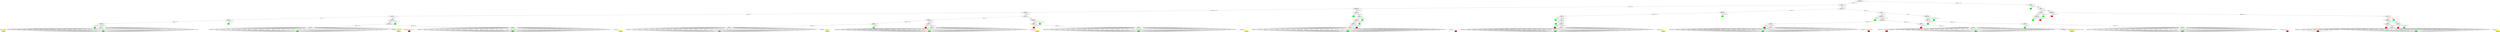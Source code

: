 digraph TrainedDecisionTree {
	Horsepower1->Weight2 [label = "Horsepower <= 122.0"];
	Weight2->Displacement3 [label = "Weight <= 3121.0"];
	Displacement3->Cylinders4 [label = "Displacement <= 200.0"];
	Cylinders4->Origin5 [label = "Cylinders <= 5.0"];
	Origin5->ModelYear6 [label = "Origin <= 1.0"];
	ModelYear6->Acceleration7 [label = "ModelYear <= 75.0"];
	Acceleration7->YesAcceleration7 [label = "Acceleration <= 16.0"];
	YesAcceleration7 [label="Yes", style="filled", color="green", shape="box"];
	Acceleration7->CarName8 [label = "Acceleration > 16.0"];
	CarName8->CantSayCarName8 [label = "CarName=chevrolet"];
	CantSayCarName8 [label="Yes\n(fic=75.00%)", style="filled", color="yellow", shape="box"];
	CarName8->YesCarName8 [label = "CarName=buick"];
	YesCarName8 [label="Yes", style="filled", color="green", shape="box"];
	CarName8->YesCarName8 [label = "CarName=plymouth"];
	YesCarName8 [label="Yes", style="filled", color="green", shape="box"];
	CarName8->YesCarName8 [label = "CarName=amc"];
	YesCarName8 [label="Yes", style="filled", color="green", shape="box"];
	CarName8->CantSayCarName8 [label = "CarName=ford"];
	CantSayCarName8 [label="Yes\n(fic=75.00%)", style="filled", color="yellow", shape="box"];
	CarName8->YesCarName8 [label = "CarName=pontiac"];
	YesCarName8 [label="Yes", style="filled", color="green", shape="box"];
	CarName8->YesCarName8 [label = "CarName=dodge"];
	YesCarName8 [label="Yes", style="filled", color="green", shape="box"];
	CarName8->YesCarName8 [label = "CarName=toyota"];
	YesCarName8 [label="Yes", style="filled", color="green", shape="box"];
	CarName8->YesCarName8 [label = "CarName=datsun"];
	YesCarName8 [label="Yes", style="filled", color="green", shape="box"];
	CarName8->YesCarName8 [label = "CarName=volkswagen"];
	YesCarName8 [label="Yes", style="filled", color="green", shape="box"];
	CarName8->YesCarName8 [label = "CarName=peugeot"];
	YesCarName8 [label="Yes", style="filled", color="green", shape="box"];
	CarName8->YesCarName8 [label = "CarName=audi"];
	YesCarName8 [label="Yes", style="filled", color="green", shape="box"];
	CarName8->YesCarName8 [label = "CarName=saab"];
	YesCarName8 [label="Yes", style="filled", color="green", shape="box"];
	CarName8->YesCarName8 [label = "CarName=bmw"];
	YesCarName8 [label="Yes", style="filled", color="green", shape="box"];
	CarName8->YesCarName8 [label = "CarName=chevy"];
	YesCarName8 [label="Yes", style="filled", color="green", shape="box"];
	CarName8->YesCarName8 [label = "CarName=hi"];
	YesCarName8 [label="Yes", style="filled", color="green", shape="box"];
	CarName8->YesCarName8 [label = "CarName=mercury"];
	YesCarName8 [label="Yes", style="filled", color="green", shape="box"];
	CarName8->YesCarName8 [label = "CarName=opel"];
	YesCarName8 [label="Yes", style="filled", color="green", shape="box"];
	CarName8->YesCarName8 [label = "CarName=fiat"];
	YesCarName8 [label="Yes", style="filled", color="green", shape="box"];
	CarName8->YesCarName8 [label = "CarName=oldsmobile"];
	YesCarName8 [label="Yes", style="filled", color="green", shape="box"];
	CarName8->YesCarName8 [label = "CarName=chrysler"];
	YesCarName8 [label="Yes", style="filled", color="green", shape="box"];
	CarName8->YesCarName8 [label = "CarName=mazda"];
	YesCarName8 [label="Yes", style="filled", color="green", shape="box"];
	CarName8->YesCarName8 [label = "CarName=volvo"];
	YesCarName8 [label="Yes", style="filled", color="green", shape="box"];
	CarName8->YesCarName8 [label = "CarName=renault"];
	YesCarName8 [label="Yes", style="filled", color="green", shape="box"];
	CarName8->YesCarName8 [label = "CarName=toyouta"];
	YesCarName8 [label="Yes", style="filled", color="green", shape="box"];
	CarName8->YesCarName8 [label = "CarName=maxda"];
	YesCarName8 [label="Yes", style="filled", color="green", shape="box"];
	CarName8->YesCarName8 [label = "CarName=honda"];
	YesCarName8 [label="Yes", style="filled", color="green", shape="box"];
	CarName8->YesCarName8 [label = "CarName=subaru"];
	YesCarName8 [label="Yes", style="filled", color="green", shape="box"];
	CarName8->YesCarName8 [label = "CarName=chevroelt"];
	YesCarName8 [label="Yes", style="filled", color="green", shape="box"];
	CarName8->YesCarName8 [label = "CarName=capri"];
	YesCarName8 [label="Yes", style="filled", color="green", shape="box"];
	CarName8->YesCarName8 [label = "CarName=vw"];
	YesCarName8 [label="Yes", style="filled", color="green", shape="box"];
	CarName8->YesCarName8 [label = "CarName=mercedes-benz"];
	YesCarName8 [label="Yes", style="filled", color="green", shape="box"];
	CarName8->YesCarName8 [label = "CarName=cadillac"];
	YesCarName8 [label="Yes", style="filled", color="green", shape="box"];
	CarName8->YesCarName8 [label = "CarName=mercedes"];
	YesCarName8 [label="Yes", style="filled", color="green", shape="box"];
	CarName8->YesCarName8 [label = "CarName=vokswagen"];
	YesCarName8 [label="Yes", style="filled", color="green", shape="box"];
	CarName8->YesCarName8 [label = "CarName=triumph"];
	YesCarName8 [label="Yes", style="filled", color="green", shape="box"];
	CarName8->YesCarName8 [label = "CarName=nissan"];
	YesCarName8 [label="Yes", style="filled", color="green", shape="box"];
	ModelYear6->YesModelYear6 [label = "ModelYear > 75.0"];
	YesModelYear6 [label="Yes", style="filled", color="green", shape="box"];
	Origin5->ModelYear9 [label = "Origin > 1.0"];
	ModelYear9->Acceleration10 [label = "ModelYear <= 75.0"];
	Acceleration10->CarName11 [label = "Acceleration <= 16.0"];
	CarName11->YesCarName11 [label = "CarName=chevrolet"];
	YesCarName11 [label="Yes", style="filled", color="green", shape="box"];
	CarName11->YesCarName11 [label = "CarName=buick"];
	YesCarName11 [label="Yes", style="filled", color="green", shape="box"];
	CarName11->YesCarName11 [label = "CarName=plymouth"];
	YesCarName11 [label="Yes", style="filled", color="green", shape="box"];
	CarName11->YesCarName11 [label = "CarName=amc"];
	YesCarName11 [label="Yes", style="filled", color="green", shape="box"];
	CarName11->YesCarName11 [label = "CarName=ford"];
	YesCarName11 [label="Yes", style="filled", color="green", shape="box"];
	CarName11->YesCarName11 [label = "CarName=pontiac"];
	YesCarName11 [label="Yes", style="filled", color="green", shape="box"];
	CarName11->YesCarName11 [label = "CarName=dodge"];
	YesCarName11 [label="Yes", style="filled", color="green", shape="box"];
	CarName11->YesCarName11 [label = "CarName=toyota"];
	YesCarName11 [label="Yes", style="filled", color="green", shape="box"];
	CarName11->YesCarName11 [label = "CarName=datsun"];
	YesCarName11 [label="Yes", style="filled", color="green", shape="box"];
	CarName11->YesCarName11 [label = "CarName=volkswagen"];
	YesCarName11 [label="Yes", style="filled", color="green", shape="box"];
	CarName11->YesCarName11 [label = "CarName=peugeot"];
	YesCarName11 [label="Yes", style="filled", color="green", shape="box"];
	CarName11->CantSayCarName11 [label = "CarName=audi"];
	CantSayCarName11 [label="Yes\n(fic=66.67%)", style="filled", color="yellow", shape="box"];
	CarName11->YesCarName11 [label = "CarName=saab"];
	YesCarName11 [label="Yes", style="filled", color="green", shape="box"];
	CarName11->YesCarName11 [label = "CarName=bmw"];
	YesCarName11 [label="Yes", style="filled", color="green", shape="box"];
	CarName11->YesCarName11 [label = "CarName=chevy"];
	YesCarName11 [label="Yes", style="filled", color="green", shape="box"];
	CarName11->YesCarName11 [label = "CarName=hi"];
	YesCarName11 [label="Yes", style="filled", color="green", shape="box"];
	CarName11->YesCarName11 [label = "CarName=mercury"];
	YesCarName11 [label="Yes", style="filled", color="green", shape="box"];
	CarName11->YesCarName11 [label = "CarName=opel"];
	YesCarName11 [label="Yes", style="filled", color="green", shape="box"];
	CarName11->YesCarName11 [label = "CarName=fiat"];
	YesCarName11 [label="Yes", style="filled", color="green", shape="box"];
	CarName11->YesCarName11 [label = "CarName=oldsmobile"];
	YesCarName11 [label="Yes", style="filled", color="green", shape="box"];
	CarName11->YesCarName11 [label = "CarName=chrysler"];
	YesCarName11 [label="Yes", style="filled", color="green", shape="box"];
	CarName11->NoCarName11 [label = "CarName=mazda"];
	NoCarName11 [label="No", style="filled", color="red", shape="box"];
	CarName11->CantSayCarName11 [label = "CarName=volvo"];
	CantSayCarName11 [label="No\n(fic=33.33%)", style="filled", color="yellow", shape="box"];
	CarName11->YesCarName11 [label = "CarName=renault"];
	YesCarName11 [label="Yes", style="filled", color="green", shape="box"];
	CarName11->YesCarName11 [label = "CarName=toyouta"];
	YesCarName11 [label="Yes", style="filled", color="green", shape="box"];
	CarName11->NoCarName11 [label = "CarName=maxda"];
	NoCarName11 [label="No", style="filled", color="red", shape="box"];
	CarName11->YesCarName11 [label = "CarName=honda"];
	YesCarName11 [label="Yes", style="filled", color="green", shape="box"];
	CarName11->YesCarName11 [label = "CarName=subaru"];
	YesCarName11 [label="Yes", style="filled", color="green", shape="box"];
	CarName11->YesCarName11 [label = "CarName=chevroelt"];
	YesCarName11 [label="Yes", style="filled", color="green", shape="box"];
	CarName11->YesCarName11 [label = "CarName=capri"];
	YesCarName11 [label="Yes", style="filled", color="green", shape="box"];
	CarName11->YesCarName11 [label = "CarName=vw"];
	YesCarName11 [label="Yes", style="filled", color="green", shape="box"];
	CarName11->YesCarName11 [label = "CarName=mercedes-benz"];
	YesCarName11 [label="Yes", style="filled", color="green", shape="box"];
	CarName11->YesCarName11 [label = "CarName=cadillac"];
	YesCarName11 [label="Yes", style="filled", color="green", shape="box"];
	CarName11->YesCarName11 [label = "CarName=mercedes"];
	YesCarName11 [label="Yes", style="filled", color="green", shape="box"];
	CarName11->YesCarName11 [label = "CarName=vokswagen"];
	YesCarName11 [label="Yes", style="filled", color="green", shape="box"];
	CarName11->YesCarName11 [label = "CarName=triumph"];
	YesCarName11 [label="Yes", style="filled", color="green", shape="box"];
	CarName11->YesCarName11 [label = "CarName=nissan"];
	YesCarName11 [label="Yes", style="filled", color="green", shape="box"];
	Acceleration10->CarName12 [label = "Acceleration > 16.0"];
	CarName12->YesCarName12 [label = "CarName=chevrolet"];
	YesCarName12 [label="Yes", style="filled", color="green", shape="box"];
	CarName12->YesCarName12 [label = "CarName=buick"];
	YesCarName12 [label="Yes", style="filled", color="green", shape="box"];
	CarName12->YesCarName12 [label = "CarName=plymouth"];
	YesCarName12 [label="Yes", style="filled", color="green", shape="box"];
	CarName12->YesCarName12 [label = "CarName=amc"];
	YesCarName12 [label="Yes", style="filled", color="green", shape="box"];
	CarName12->YesCarName12 [label = "CarName=ford"];
	YesCarName12 [label="Yes", style="filled", color="green", shape="box"];
	CarName12->YesCarName12 [label = "CarName=pontiac"];
	YesCarName12 [label="Yes", style="filled", color="green", shape="box"];
	CarName12->YesCarName12 [label = "CarName=dodge"];
	YesCarName12 [label="Yes", style="filled", color="green", shape="box"];
	CarName12->CantSayCarName12 [label = "CarName=toyota"];
	CantSayCarName12 [label="Yes\n(fic=80.00%)", style="filled", color="yellow", shape="box"];
	CarName12->YesCarName12 [label = "CarName=datsun"];
	YesCarName12 [label="Yes", style="filled", color="green", shape="box"];
	CarName12->YesCarName12 [label = "CarName=volkswagen"];
	YesCarName12 [label="Yes", style="filled", color="green", shape="box"];
	CarName12->YesCarName12 [label = "CarName=peugeot"];
	YesCarName12 [label="Yes", style="filled", color="green", shape="box"];
	CarName12->YesCarName12 [label = "CarName=audi"];
	YesCarName12 [label="Yes", style="filled", color="green", shape="box"];
	CarName12->YesCarName12 [label = "CarName=saab"];
	YesCarName12 [label="Yes", style="filled", color="green", shape="box"];
	CarName12->YesCarName12 [label = "CarName=bmw"];
	YesCarName12 [label="Yes", style="filled", color="green", shape="box"];
	CarName12->YesCarName12 [label = "CarName=chevy"];
	YesCarName12 [label="Yes", style="filled", color="green", shape="box"];
	CarName12->YesCarName12 [label = "CarName=hi"];
	YesCarName12 [label="Yes", style="filled", color="green", shape="box"];
	CarName12->YesCarName12 [label = "CarName=mercury"];
	YesCarName12 [label="Yes", style="filled", color="green", shape="box"];
	CarName12->YesCarName12 [label = "CarName=opel"];
	YesCarName12 [label="Yes", style="filled", color="green", shape="box"];
	CarName12->YesCarName12 [label = "CarName=fiat"];
	YesCarName12 [label="Yes", style="filled", color="green", shape="box"];
	CarName12->YesCarName12 [label = "CarName=oldsmobile"];
	YesCarName12 [label="Yes", style="filled", color="green", shape="box"];
	CarName12->YesCarName12 [label = "CarName=chrysler"];
	YesCarName12 [label="Yes", style="filled", color="green", shape="box"];
	CarName12->YesCarName12 [label = "CarName=mazda"];
	YesCarName12 [label="Yes", style="filled", color="green", shape="box"];
	CarName12->YesCarName12 [label = "CarName=volvo"];
	YesCarName12 [label="Yes", style="filled", color="green", shape="box"];
	CarName12->YesCarName12 [label = "CarName=renault"];
	YesCarName12 [label="Yes", style="filled", color="green", shape="box"];
	CarName12->YesCarName12 [label = "CarName=toyouta"];
	YesCarName12 [label="Yes", style="filled", color="green", shape="box"];
	CarName12->YesCarName12 [label = "CarName=maxda"];
	YesCarName12 [label="Yes", style="filled", color="green", shape="box"];
	CarName12->YesCarName12 [label = "CarName=honda"];
	YesCarName12 [label="Yes", style="filled", color="green", shape="box"];
	CarName12->YesCarName12 [label = "CarName=subaru"];
	YesCarName12 [label="Yes", style="filled", color="green", shape="box"];
	CarName12->YesCarName12 [label = "CarName=chevroelt"];
	YesCarName12 [label="Yes", style="filled", color="green", shape="box"];
	CarName12->YesCarName12 [label = "CarName=capri"];
	YesCarName12 [label="Yes", style="filled", color="green", shape="box"];
	CarName12->YesCarName12 [label = "CarName=vw"];
	YesCarName12 [label="Yes", style="filled", color="green", shape="box"];
	CarName12->YesCarName12 [label = "CarName=mercedes-benz"];
	YesCarName12 [label="Yes", style="filled", color="green", shape="box"];
	CarName12->YesCarName12 [label = "CarName=cadillac"];
	YesCarName12 [label="Yes", style="filled", color="green", shape="box"];
	CarName12->YesCarName12 [label = "CarName=mercedes"];
	YesCarName12 [label="Yes", style="filled", color="green", shape="box"];
	CarName12->YesCarName12 [label = "CarName=vokswagen"];
	YesCarName12 [label="Yes", style="filled", color="green", shape="box"];
	CarName12->YesCarName12 [label = "CarName=triumph"];
	YesCarName12 [label="Yes", style="filled", color="green", shape="box"];
	CarName12->YesCarName12 [label = "CarName=nissan"];
	YesCarName12 [label="Yes", style="filled", color="green", shape="box"];
	ModelYear9->YesModelYear9 [label = "ModelYear > 75.0"];
	YesModelYear9 [label="Yes", style="filled", color="green", shape="box"];
	Cylinders4->Origin13 [label = "Cylinders > 5.0"];
	Origin13->Acceleration14 [label = "Origin <= 1.0"];
	Acceleration14->ModelYear15 [label = "Acceleration <= 16.0"];
	ModelYear15->CarName16 [label = "ModelYear <= 75.0"];
	CarName16->YesCarName16 [label = "CarName=chevrolet"];
	YesCarName16 [label="Yes", style="filled", color="green", shape="box"];
	CarName16->YesCarName16 [label = "CarName=buick"];
	YesCarName16 [label="Yes", style="filled", color="green", shape="box"];
	CarName16->YesCarName16 [label = "CarName=plymouth"];
	YesCarName16 [label="Yes", style="filled", color="green", shape="box"];
	CarName16->CantSayCarName16 [label = "CarName=amc"];
	CantSayCarName16 [label="No\n(fic=50.00%)", style="filled", color="yellow", shape="box"];
	CarName16->CantSayCarName16 [label = "CarName=ford"];
	CantSayCarName16 [label="No\n(fic=50.00%)", style="filled", color="yellow", shape="box"];
	CarName16->YesCarName16 [label = "CarName=pontiac"];
	YesCarName16 [label="Yes", style="filled", color="green", shape="box"];
	CarName16->YesCarName16 [label = "CarName=dodge"];
	YesCarName16 [label="Yes", style="filled", color="green", shape="box"];
	CarName16->YesCarName16 [label = "CarName=toyota"];
	YesCarName16 [label="Yes", style="filled", color="green", shape="box"];
	CarName16->YesCarName16 [label = "CarName=datsun"];
	YesCarName16 [label="Yes", style="filled", color="green", shape="box"];
	CarName16->YesCarName16 [label = "CarName=volkswagen"];
	YesCarName16 [label="Yes", style="filled", color="green", shape="box"];
	CarName16->YesCarName16 [label = "CarName=peugeot"];
	YesCarName16 [label="Yes", style="filled", color="green", shape="box"];
	CarName16->YesCarName16 [label = "CarName=audi"];
	YesCarName16 [label="Yes", style="filled", color="green", shape="box"];
	CarName16->YesCarName16 [label = "CarName=saab"];
	YesCarName16 [label="Yes", style="filled", color="green", shape="box"];
	CarName16->YesCarName16 [label = "CarName=bmw"];
	YesCarName16 [label="Yes", style="filled", color="green", shape="box"];
	CarName16->YesCarName16 [label = "CarName=chevy"];
	YesCarName16 [label="Yes", style="filled", color="green", shape="box"];
	CarName16->YesCarName16 [label = "CarName=hi"];
	YesCarName16 [label="Yes", style="filled", color="green", shape="box"];
	CarName16->YesCarName16 [label = "CarName=mercury"];
	YesCarName16 [label="Yes", style="filled", color="green", shape="box"];
	CarName16->YesCarName16 [label = "CarName=opel"];
	YesCarName16 [label="Yes", style="filled", color="green", shape="box"];
	CarName16->YesCarName16 [label = "CarName=fiat"];
	YesCarName16 [label="Yes", style="filled", color="green", shape="box"];
	CarName16->YesCarName16 [label = "CarName=oldsmobile"];
	YesCarName16 [label="Yes", style="filled", color="green", shape="box"];
	CarName16->YesCarName16 [label = "CarName=chrysler"];
	YesCarName16 [label="Yes", style="filled", color="green", shape="box"];
	CarName16->YesCarName16 [label = "CarName=mazda"];
	YesCarName16 [label="Yes", style="filled", color="green", shape="box"];
	CarName16->YesCarName16 [label = "CarName=volvo"];
	YesCarName16 [label="Yes", style="filled", color="green", shape="box"];
	CarName16->YesCarName16 [label = "CarName=renault"];
	YesCarName16 [label="Yes", style="filled", color="green", shape="box"];
	CarName16->YesCarName16 [label = "CarName=toyouta"];
	YesCarName16 [label="Yes", style="filled", color="green", shape="box"];
	CarName16->YesCarName16 [label = "CarName=maxda"];
	YesCarName16 [label="Yes", style="filled", color="green", shape="box"];
	CarName16->YesCarName16 [label = "CarName=honda"];
	YesCarName16 [label="Yes", style="filled", color="green", shape="box"];
	CarName16->YesCarName16 [label = "CarName=subaru"];
	YesCarName16 [label="Yes", style="filled", color="green", shape="box"];
	CarName16->YesCarName16 [label = "CarName=chevroelt"];
	YesCarName16 [label="Yes", style="filled", color="green", shape="box"];
	CarName16->YesCarName16 [label = "CarName=capri"];
	YesCarName16 [label="Yes", style="filled", color="green", shape="box"];
	CarName16->YesCarName16 [label = "CarName=vw"];
	YesCarName16 [label="Yes", style="filled", color="green", shape="box"];
	CarName16->YesCarName16 [label = "CarName=mercedes-benz"];
	YesCarName16 [label="Yes", style="filled", color="green", shape="box"];
	CarName16->YesCarName16 [label = "CarName=cadillac"];
	YesCarName16 [label="Yes", style="filled", color="green", shape="box"];
	CarName16->YesCarName16 [label = "CarName=mercedes"];
	YesCarName16 [label="Yes", style="filled", color="green", shape="box"];
	CarName16->YesCarName16 [label = "CarName=vokswagen"];
	YesCarName16 [label="Yes", style="filled", color="green", shape="box"];
	CarName16->YesCarName16 [label = "CarName=triumph"];
	YesCarName16 [label="Yes", style="filled", color="green", shape="box"];
	CarName16->YesCarName16 [label = "CarName=nissan"];
	YesCarName16 [label="Yes", style="filled", color="green", shape="box"];
	ModelYear15->YesModelYear15 [label = "ModelYear > 75.0"];
	YesModelYear15 [label="Yes", style="filled", color="green", shape="box"];
	Acceleration14->ModelYear17 [label = "Acceleration > 16.0"];
	ModelYear17->NoModelYear17 [label = "ModelYear <= 75.0"];
	NoModelYear17 [label="No", style="filled", color="red", shape="box"];
	ModelYear17->CarName18 [label = "ModelYear > 75.0"];
	CarName18->YesCarName18 [label = "CarName=chevrolet"];
	YesCarName18 [label="Yes", style="filled", color="green", shape="box"];
	CarName18->YesCarName18 [label = "CarName=buick"];
	YesCarName18 [label="Yes", style="filled", color="green", shape="box"];
	CarName18->YesCarName18 [label = "CarName=plymouth"];
	YesCarName18 [label="Yes", style="filled", color="green", shape="box"];
	CarName18->YesCarName18 [label = "CarName=amc"];
	YesCarName18 [label="Yes", style="filled", color="green", shape="box"];
	CarName18->YesCarName18 [label = "CarName=ford"];
	YesCarName18 [label="Yes", style="filled", color="green", shape="box"];
	CarName18->YesCarName18 [label = "CarName=pontiac"];
	YesCarName18 [label="Yes", style="filled", color="green", shape="box"];
	CarName18->YesCarName18 [label = "CarName=dodge"];
	YesCarName18 [label="Yes", style="filled", color="green", shape="box"];
	CarName18->YesCarName18 [label = "CarName=toyota"];
	YesCarName18 [label="Yes", style="filled", color="green", shape="box"];
	CarName18->YesCarName18 [label = "CarName=datsun"];
	YesCarName18 [label="Yes", style="filled", color="green", shape="box"];
	CarName18->YesCarName18 [label = "CarName=volkswagen"];
	YesCarName18 [label="Yes", style="filled", color="green", shape="box"];
	CarName18->YesCarName18 [label = "CarName=peugeot"];
	YesCarName18 [label="Yes", style="filled", color="green", shape="box"];
	CarName18->YesCarName18 [label = "CarName=audi"];
	YesCarName18 [label="Yes", style="filled", color="green", shape="box"];
	CarName18->YesCarName18 [label = "CarName=saab"];
	YesCarName18 [label="Yes", style="filled", color="green", shape="box"];
	CarName18->YesCarName18 [label = "CarName=bmw"];
	YesCarName18 [label="Yes", style="filled", color="green", shape="box"];
	CarName18->YesCarName18 [label = "CarName=chevy"];
	YesCarName18 [label="Yes", style="filled", color="green", shape="box"];
	CarName18->YesCarName18 [label = "CarName=hi"];
	YesCarName18 [label="Yes", style="filled", color="green", shape="box"];
	CarName18->CantSayCarName18 [label = "CarName=mercury"];
	CantSayCarName18 [label="No\n(fic=50.00%)", style="filled", color="yellow", shape="box"];
	CarName18->YesCarName18 [label = "CarName=opel"];
	YesCarName18 [label="Yes", style="filled", color="green", shape="box"];
	CarName18->YesCarName18 [label = "CarName=fiat"];
	YesCarName18 [label="Yes", style="filled", color="green", shape="box"];
	CarName18->YesCarName18 [label = "CarName=oldsmobile"];
	YesCarName18 [label="Yes", style="filled", color="green", shape="box"];
	CarName18->YesCarName18 [label = "CarName=chrysler"];
	YesCarName18 [label="Yes", style="filled", color="green", shape="box"];
	CarName18->YesCarName18 [label = "CarName=mazda"];
	YesCarName18 [label="Yes", style="filled", color="green", shape="box"];
	CarName18->YesCarName18 [label = "CarName=volvo"];
	YesCarName18 [label="Yes", style="filled", color="green", shape="box"];
	CarName18->YesCarName18 [label = "CarName=renault"];
	YesCarName18 [label="Yes", style="filled", color="green", shape="box"];
	CarName18->YesCarName18 [label = "CarName=toyouta"];
	YesCarName18 [label="Yes", style="filled", color="green", shape="box"];
	CarName18->YesCarName18 [label = "CarName=maxda"];
	YesCarName18 [label="Yes", style="filled", color="green", shape="box"];
	CarName18->YesCarName18 [label = "CarName=honda"];
	YesCarName18 [label="Yes", style="filled", color="green", shape="box"];
	CarName18->YesCarName18 [label = "CarName=subaru"];
	YesCarName18 [label="Yes", style="filled", color="green", shape="box"];
	CarName18->YesCarName18 [label = "CarName=chevroelt"];
	YesCarName18 [label="Yes", style="filled", color="green", shape="box"];
	CarName18->YesCarName18 [label = "CarName=capri"];
	YesCarName18 [label="Yes", style="filled", color="green", shape="box"];
	CarName18->YesCarName18 [label = "CarName=vw"];
	YesCarName18 [label="Yes", style="filled", color="green", shape="box"];
	CarName18->YesCarName18 [label = "CarName=mercedes-benz"];
	YesCarName18 [label="Yes", style="filled", color="green", shape="box"];
	CarName18->YesCarName18 [label = "CarName=cadillac"];
	YesCarName18 [label="Yes", style="filled", color="green", shape="box"];
	CarName18->YesCarName18 [label = "CarName=mercedes"];
	YesCarName18 [label="Yes", style="filled", color="green", shape="box"];
	CarName18->YesCarName18 [label = "CarName=vokswagen"];
	YesCarName18 [label="Yes", style="filled", color="green", shape="box"];
	CarName18->YesCarName18 [label = "CarName=triumph"];
	YesCarName18 [label="Yes", style="filled", color="green", shape="box"];
	CarName18->YesCarName18 [label = "CarName=nissan"];
	YesCarName18 [label="Yes", style="filled", color="green", shape="box"];
	Origin13->Acceleration19 [label = "Origin > 1.0"];
	Acceleration19->ModelYear20 [label = "Acceleration <= 16.0"];
	ModelYear20->NoModelYear20 [label = "ModelYear <= 75.0"];
	NoModelYear20 [label="No", style="filled", color="red", shape="box"];
	ModelYear20->CarName21 [label = "ModelYear > 75.0"];
	CarName21->YesCarName21 [label = "CarName=chevrolet"];
	YesCarName21 [label="Yes", style="filled", color="green", shape="box"];
	CarName21->YesCarName21 [label = "CarName=buick"];
	YesCarName21 [label="Yes", style="filled", color="green", shape="box"];
	CarName21->YesCarName21 [label = "CarName=plymouth"];
	YesCarName21 [label="Yes", style="filled", color="green", shape="box"];
	CarName21->YesCarName21 [label = "CarName=amc"];
	YesCarName21 [label="Yes", style="filled", color="green", shape="box"];
	CarName21->YesCarName21 [label = "CarName=ford"];
	YesCarName21 [label="Yes", style="filled", color="green", shape="box"];
	CarName21->YesCarName21 [label = "CarName=pontiac"];
	YesCarName21 [label="Yes", style="filled", color="green", shape="box"];
	CarName21->YesCarName21 [label = "CarName=dodge"];
	YesCarName21 [label="Yes", style="filled", color="green", shape="box"];
	CarName21->CantSayCarName21 [label = "CarName=toyota"];
	CantSayCarName21 [label="No\n(fic=50.00%)", style="filled", color="yellow", shape="box"];
	CarName21->YesCarName21 [label = "CarName=datsun"];
	YesCarName21 [label="Yes", style="filled", color="green", shape="box"];
	CarName21->YesCarName21 [label = "CarName=volkswagen"];
	YesCarName21 [label="Yes", style="filled", color="green", shape="box"];
	CarName21->YesCarName21 [label = "CarName=peugeot"];
	YesCarName21 [label="Yes", style="filled", color="green", shape="box"];
	CarName21->YesCarName21 [label = "CarName=audi"];
	YesCarName21 [label="Yes", style="filled", color="green", shape="box"];
	CarName21->YesCarName21 [label = "CarName=saab"];
	YesCarName21 [label="Yes", style="filled", color="green", shape="box"];
	CarName21->YesCarName21 [label = "CarName=bmw"];
	YesCarName21 [label="Yes", style="filled", color="green", shape="box"];
	CarName21->YesCarName21 [label = "CarName=chevy"];
	YesCarName21 [label="Yes", style="filled", color="green", shape="box"];
	CarName21->YesCarName21 [label = "CarName=hi"];
	YesCarName21 [label="Yes", style="filled", color="green", shape="box"];
	CarName21->YesCarName21 [label = "CarName=mercury"];
	YesCarName21 [label="Yes", style="filled", color="green", shape="box"];
	CarName21->YesCarName21 [label = "CarName=opel"];
	YesCarName21 [label="Yes", style="filled", color="green", shape="box"];
	CarName21->YesCarName21 [label = "CarName=fiat"];
	YesCarName21 [label="Yes", style="filled", color="green", shape="box"];
	CarName21->YesCarName21 [label = "CarName=oldsmobile"];
	YesCarName21 [label="Yes", style="filled", color="green", shape="box"];
	CarName21->YesCarName21 [label = "CarName=chrysler"];
	YesCarName21 [label="Yes", style="filled", color="green", shape="box"];
	CarName21->YesCarName21 [label = "CarName=mazda"];
	YesCarName21 [label="Yes", style="filled", color="green", shape="box"];
	CarName21->YesCarName21 [label = "CarName=volvo"];
	YesCarName21 [label="Yes", style="filled", color="green", shape="box"];
	CarName21->YesCarName21 [label = "CarName=renault"];
	YesCarName21 [label="Yes", style="filled", color="green", shape="box"];
	CarName21->YesCarName21 [label = "CarName=toyouta"];
	YesCarName21 [label="Yes", style="filled", color="green", shape="box"];
	CarName21->YesCarName21 [label = "CarName=maxda"];
	YesCarName21 [label="Yes", style="filled", color="green", shape="box"];
	CarName21->YesCarName21 [label = "CarName=honda"];
	YesCarName21 [label="Yes", style="filled", color="green", shape="box"];
	CarName21->YesCarName21 [label = "CarName=subaru"];
	YesCarName21 [label="Yes", style="filled", color="green", shape="box"];
	CarName21->YesCarName21 [label = "CarName=chevroelt"];
	YesCarName21 [label="Yes", style="filled", color="green", shape="box"];
	CarName21->YesCarName21 [label = "CarName=capri"];
	YesCarName21 [label="Yes", style="filled", color="green", shape="box"];
	CarName21->YesCarName21 [label = "CarName=vw"];
	YesCarName21 [label="Yes", style="filled", color="green", shape="box"];
	CarName21->YesCarName21 [label = "CarName=mercedes-benz"];
	YesCarName21 [label="Yes", style="filled", color="green", shape="box"];
	CarName21->YesCarName21 [label = "CarName=cadillac"];
	YesCarName21 [label="Yes", style="filled", color="green", shape="box"];
	CarName21->YesCarName21 [label = "CarName=mercedes"];
	YesCarName21 [label="Yes", style="filled", color="green", shape="box"];
	CarName21->YesCarName21 [label = "CarName=vokswagen"];
	YesCarName21 [label="Yes", style="filled", color="green", shape="box"];
	CarName21->YesCarName21 [label = "CarName=triumph"];
	YesCarName21 [label="Yes", style="filled", color="green", shape="box"];
	CarName21->YesCarName21 [label = "CarName=nissan"];
	YesCarName21 [label="Yes", style="filled", color="green", shape="box"];
	Acceleration19->YesAcceleration19 [label = "Acceleration > 16.0"];
	YesAcceleration19 [label="Yes", style="filled", color="green", shape="box"];
	Displacement3->Cylinders22 [label = "Displacement > 200.0"];
	Cylinders22->YesCylinders22 [label = "Cylinders <= 5.0"];
	YesCylinders22 [label="Yes", style="filled", color="green", shape="box"];
	Cylinders22->Origin23 [label = "Cylinders > 5.0"];
	Origin23->ModelYear24 [label = "Origin <= 1.0"];
	ModelYear24->Acceleration25 [label = "ModelYear <= 75.0"];
	Acceleration25->CarName26 [label = "Acceleration <= 16.0"];
	CarName26->YesCarName26 [label = "CarName=chevrolet"];
	YesCarName26 [label="Yes", style="filled", color="green", shape="box"];
	CarName26->YesCarName26 [label = "CarName=buick"];
	YesCarName26 [label="Yes", style="filled", color="green", shape="box"];
	CarName26->YesCarName26 [label = "CarName=plymouth"];
	YesCarName26 [label="Yes", style="filled", color="green", shape="box"];
	CarName26->NoCarName26 [label = "CarName=amc"];
	NoCarName26 [label="No", style="filled", color="red", shape="box"];
	CarName26->YesCarName26 [label = "CarName=ford"];
	YesCarName26 [label="Yes", style="filled", color="green", shape="box"];
	CarName26->YesCarName26 [label = "CarName=pontiac"];
	YesCarName26 [label="Yes", style="filled", color="green", shape="box"];
	CarName26->YesCarName26 [label = "CarName=dodge"];
	YesCarName26 [label="Yes", style="filled", color="green", shape="box"];
	CarName26->YesCarName26 [label = "CarName=toyota"];
	YesCarName26 [label="Yes", style="filled", color="green", shape="box"];
	CarName26->YesCarName26 [label = "CarName=datsun"];
	YesCarName26 [label="Yes", style="filled", color="green", shape="box"];
	CarName26->YesCarName26 [label = "CarName=volkswagen"];
	YesCarName26 [label="Yes", style="filled", color="green", shape="box"];
	CarName26->YesCarName26 [label = "CarName=peugeot"];
	YesCarName26 [label="Yes", style="filled", color="green", shape="box"];
	CarName26->YesCarName26 [label = "CarName=audi"];
	YesCarName26 [label="Yes", style="filled", color="green", shape="box"];
	CarName26->YesCarName26 [label = "CarName=saab"];
	YesCarName26 [label="Yes", style="filled", color="green", shape="box"];
	CarName26->YesCarName26 [label = "CarName=bmw"];
	YesCarName26 [label="Yes", style="filled", color="green", shape="box"];
	CarName26->YesCarName26 [label = "CarName=chevy"];
	YesCarName26 [label="Yes", style="filled", color="green", shape="box"];
	CarName26->YesCarName26 [label = "CarName=hi"];
	YesCarName26 [label="Yes", style="filled", color="green", shape="box"];
	CarName26->YesCarName26 [label = "CarName=mercury"];
	YesCarName26 [label="Yes", style="filled", color="green", shape="box"];
	CarName26->YesCarName26 [label = "CarName=opel"];
	YesCarName26 [label="Yes", style="filled", color="green", shape="box"];
	CarName26->YesCarName26 [label = "CarName=fiat"];
	YesCarName26 [label="Yes", style="filled", color="green", shape="box"];
	CarName26->YesCarName26 [label = "CarName=oldsmobile"];
	YesCarName26 [label="Yes", style="filled", color="green", shape="box"];
	CarName26->YesCarName26 [label = "CarName=chrysler"];
	YesCarName26 [label="Yes", style="filled", color="green", shape="box"];
	CarName26->YesCarName26 [label = "CarName=mazda"];
	YesCarName26 [label="Yes", style="filled", color="green", shape="box"];
	CarName26->YesCarName26 [label = "CarName=volvo"];
	YesCarName26 [label="Yes", style="filled", color="green", shape="box"];
	CarName26->YesCarName26 [label = "CarName=renault"];
	YesCarName26 [label="Yes", style="filled", color="green", shape="box"];
	CarName26->YesCarName26 [label = "CarName=toyouta"];
	YesCarName26 [label="Yes", style="filled", color="green", shape="box"];
	CarName26->YesCarName26 [label = "CarName=maxda"];
	YesCarName26 [label="Yes", style="filled", color="green", shape="box"];
	CarName26->YesCarName26 [label = "CarName=honda"];
	YesCarName26 [label="Yes", style="filled", color="green", shape="box"];
	CarName26->YesCarName26 [label = "CarName=subaru"];
	YesCarName26 [label="Yes", style="filled", color="green", shape="box"];
	CarName26->YesCarName26 [label = "CarName=chevroelt"];
	YesCarName26 [label="Yes", style="filled", color="green", shape="box"];
	CarName26->YesCarName26 [label = "CarName=capri"];
	YesCarName26 [label="Yes", style="filled", color="green", shape="box"];
	CarName26->YesCarName26 [label = "CarName=vw"];
	YesCarName26 [label="Yes", style="filled", color="green", shape="box"];
	CarName26->YesCarName26 [label = "CarName=mercedes-benz"];
	YesCarName26 [label="Yes", style="filled", color="green", shape="box"];
	CarName26->YesCarName26 [label = "CarName=cadillac"];
	YesCarName26 [label="Yes", style="filled", color="green", shape="box"];
	CarName26->YesCarName26 [label = "CarName=mercedes"];
	YesCarName26 [label="Yes", style="filled", color="green", shape="box"];
	CarName26->YesCarName26 [label = "CarName=vokswagen"];
	YesCarName26 [label="Yes", style="filled", color="green", shape="box"];
	CarName26->YesCarName26 [label = "CarName=triumph"];
	YesCarName26 [label="Yes", style="filled", color="green", shape="box"];
	CarName26->YesCarName26 [label = "CarName=nissan"];
	YesCarName26 [label="Yes", style="filled", color="green", shape="box"];
	Acceleration25->NoAcceleration25 [label = "Acceleration > 16.0"];
	NoAcceleration25 [label="No", style="filled", color="red", shape="box"];
	ModelYear24->YesModelYear24 [label = "ModelYear > 75.0"];
	YesModelYear24 [label="Yes", style="filled", color="green", shape="box"];
	Origin23->YesOrigin23 [label = "Origin > 1.0"];
	YesOrigin23 [label="Yes", style="filled", color="green", shape="box"];
	Weight2->Cylinders27 [label = "Weight > 3121.0"];
	Cylinders27->Displacement28 [label = "Cylinders <= 5.0"];
	Displacement28->ModelYear29 [label = "Displacement <= 200.0"];
	ModelYear29->YesModelYear29 [label = "ModelYear <= 75.0"];
	YesModelYear29 [label="Yes", style="filled", color="green", shape="box"];
	ModelYear29->Origin30 [label = "ModelYear > 75.0"];
	Origin30->YesOrigin30 [label = "Origin <= 1.0"];
	YesOrigin30 [label="Yes", style="filled", color="green", shape="box"];
	Origin30->Acceleration31 [label = "Origin > 1.0"];
	Acceleration31->NoAcceleration31 [label = "Acceleration <= 16.0"];
	NoAcceleration31 [label="No", style="filled", color="red", shape="box"];
	Acceleration31->CarName32 [label = "Acceleration > 16.0"];
	CarName32->YesCarName32 [label = "CarName=chevrolet"];
	YesCarName32 [label="Yes", style="filled", color="green", shape="box"];
	CarName32->YesCarName32 [label = "CarName=buick"];
	YesCarName32 [label="Yes", style="filled", color="green", shape="box"];
	CarName32->YesCarName32 [label = "CarName=plymouth"];
	YesCarName32 [label="Yes", style="filled", color="green", shape="box"];
	CarName32->YesCarName32 [label = "CarName=amc"];
	YesCarName32 [label="Yes", style="filled", color="green", shape="box"];
	CarName32->YesCarName32 [label = "CarName=ford"];
	YesCarName32 [label="Yes", style="filled", color="green", shape="box"];
	CarName32->YesCarName32 [label = "CarName=pontiac"];
	YesCarName32 [label="Yes", style="filled", color="green", shape="box"];
	CarName32->YesCarName32 [label = "CarName=dodge"];
	YesCarName32 [label="Yes", style="filled", color="green", shape="box"];
	CarName32->YesCarName32 [label = "CarName=toyota"];
	YesCarName32 [label="Yes", style="filled", color="green", shape="box"];
	CarName32->YesCarName32 [label = "CarName=datsun"];
	YesCarName32 [label="Yes", style="filled", color="green", shape="box"];
	CarName32->YesCarName32 [label = "CarName=volkswagen"];
	YesCarName32 [label="Yes", style="filled", color="green", shape="box"];
	CarName32->CantSayCarName32 [label = "CarName=peugeot"];
	CantSayCarName32 [label="Yes\n(fic=66.67%)", style="filled", color="yellow", shape="box"];
	CarName32->YesCarName32 [label = "CarName=audi"];
	YesCarName32 [label="Yes", style="filled", color="green", shape="box"];
	CarName32->YesCarName32 [label = "CarName=saab"];
	YesCarName32 [label="Yes", style="filled", color="green", shape="box"];
	CarName32->YesCarName32 [label = "CarName=bmw"];
	YesCarName32 [label="Yes", style="filled", color="green", shape="box"];
	CarName32->YesCarName32 [label = "CarName=chevy"];
	YesCarName32 [label="Yes", style="filled", color="green", shape="box"];
	CarName32->YesCarName32 [label = "CarName=hi"];
	YesCarName32 [label="Yes", style="filled", color="green", shape="box"];
	CarName32->YesCarName32 [label = "CarName=mercury"];
	YesCarName32 [label="Yes", style="filled", color="green", shape="box"];
	CarName32->YesCarName32 [label = "CarName=opel"];
	YesCarName32 [label="Yes", style="filled", color="green", shape="box"];
	CarName32->YesCarName32 [label = "CarName=fiat"];
	YesCarName32 [label="Yes", style="filled", color="green", shape="box"];
	CarName32->YesCarName32 [label = "CarName=oldsmobile"];
	YesCarName32 [label="Yes", style="filled", color="green", shape="box"];
	CarName32->YesCarName32 [label = "CarName=chrysler"];
	YesCarName32 [label="Yes", style="filled", color="green", shape="box"];
	CarName32->YesCarName32 [label = "CarName=mazda"];
	YesCarName32 [label="Yes", style="filled", color="green", shape="box"];
	CarName32->YesCarName32 [label = "CarName=volvo"];
	YesCarName32 [label="Yes", style="filled", color="green", shape="box"];
	CarName32->YesCarName32 [label = "CarName=renault"];
	YesCarName32 [label="Yes", style="filled", color="green", shape="box"];
	CarName32->YesCarName32 [label = "CarName=toyouta"];
	YesCarName32 [label="Yes", style="filled", color="green", shape="box"];
	CarName32->YesCarName32 [label = "CarName=maxda"];
	YesCarName32 [label="Yes", style="filled", color="green", shape="box"];
	CarName32->YesCarName32 [label = "CarName=honda"];
	YesCarName32 [label="Yes", style="filled", color="green", shape="box"];
	CarName32->YesCarName32 [label = "CarName=subaru"];
	YesCarName32 [label="Yes", style="filled", color="green", shape="box"];
	CarName32->YesCarName32 [label = "CarName=chevroelt"];
	YesCarName32 [label="Yes", style="filled", color="green", shape="box"];
	CarName32->YesCarName32 [label = "CarName=capri"];
	YesCarName32 [label="Yes", style="filled", color="green", shape="box"];
	CarName32->YesCarName32 [label = "CarName=vw"];
	YesCarName32 [label="Yes", style="filled", color="green", shape="box"];
	CarName32->YesCarName32 [label = "CarName=mercedes-benz"];
	YesCarName32 [label="Yes", style="filled", color="green", shape="box"];
	CarName32->YesCarName32 [label = "CarName=cadillac"];
	YesCarName32 [label="Yes", style="filled", color="green", shape="box"];
	CarName32->YesCarName32 [label = "CarName=mercedes"];
	YesCarName32 [label="Yes", style="filled", color="green", shape="box"];
	CarName32->YesCarName32 [label = "CarName=vokswagen"];
	YesCarName32 [label="Yes", style="filled", color="green", shape="box"];
	CarName32->YesCarName32 [label = "CarName=triumph"];
	YesCarName32 [label="Yes", style="filled", color="green", shape="box"];
	CarName32->YesCarName32 [label = "CarName=nissan"];
	YesCarName32 [label="Yes", style="filled", color="green", shape="box"];
	Displacement28->YesDisplacement28 [label = "Displacement > 200.0"];
	YesDisplacement28 [label="Yes", style="filled", color="green", shape="box"];
	Cylinders27->Origin33 [label = "Cylinders > 5.0"];
	Origin33->Displacement34 [label = "Origin <= 1.0"];
	Displacement34->YesDisplacement34 [label = "Displacement <= 200.0"];
	YesDisplacement34 [label="Yes", style="filled", color="green", shape="box"];
	Displacement34->Acceleration35 [label = "Displacement > 200.0"];
	Acceleration35->ModelYear36 [label = "Acceleration <= 16.0"];
	ModelYear36->NoModelYear36 [label = "ModelYear <= 75.0"];
	NoModelYear36 [label="No", style="filled", color="red", shape="box"];
	ModelYear36->CarName37 [label = "ModelYear > 75.0"];
	CarName37->YesCarName37 [label = "CarName=chevrolet"];
	YesCarName37 [label="Yes", style="filled", color="green", shape="box"];
	CarName37->YesCarName37 [label = "CarName=buick"];
	YesCarName37 [label="Yes", style="filled", color="green", shape="box"];
	CarName37->YesCarName37 [label = "CarName=plymouth"];
	YesCarName37 [label="Yes", style="filled", color="green", shape="box"];
	CarName37->NoCarName37 [label = "CarName=amc"];
	NoCarName37 [label="No", style="filled", color="red", shape="box"];
	CarName37->YesCarName37 [label = "CarName=ford"];
	YesCarName37 [label="Yes", style="filled", color="green", shape="box"];
	CarName37->YesCarName37 [label = "CarName=pontiac"];
	YesCarName37 [label="Yes", style="filled", color="green", shape="box"];
	CarName37->YesCarName37 [label = "CarName=dodge"];
	YesCarName37 [label="Yes", style="filled", color="green", shape="box"];
	CarName37->YesCarName37 [label = "CarName=toyota"];
	YesCarName37 [label="Yes", style="filled", color="green", shape="box"];
	CarName37->YesCarName37 [label = "CarName=datsun"];
	YesCarName37 [label="Yes", style="filled", color="green", shape="box"];
	CarName37->YesCarName37 [label = "CarName=volkswagen"];
	YesCarName37 [label="Yes", style="filled", color="green", shape="box"];
	CarName37->YesCarName37 [label = "CarName=peugeot"];
	YesCarName37 [label="Yes", style="filled", color="green", shape="box"];
	CarName37->YesCarName37 [label = "CarName=audi"];
	YesCarName37 [label="Yes", style="filled", color="green", shape="box"];
	CarName37->YesCarName37 [label = "CarName=saab"];
	YesCarName37 [label="Yes", style="filled", color="green", shape="box"];
	CarName37->YesCarName37 [label = "CarName=bmw"];
	YesCarName37 [label="Yes", style="filled", color="green", shape="box"];
	CarName37->YesCarName37 [label = "CarName=chevy"];
	YesCarName37 [label="Yes", style="filled", color="green", shape="box"];
	CarName37->YesCarName37 [label = "CarName=hi"];
	YesCarName37 [label="Yes", style="filled", color="green", shape="box"];
	CarName37->YesCarName37 [label = "CarName=mercury"];
	YesCarName37 [label="Yes", style="filled", color="green", shape="box"];
	CarName37->YesCarName37 [label = "CarName=opel"];
	YesCarName37 [label="Yes", style="filled", color="green", shape="box"];
	CarName37->YesCarName37 [label = "CarName=fiat"];
	YesCarName37 [label="Yes", style="filled", color="green", shape="box"];
	CarName37->NoCarName37 [label = "CarName=oldsmobile"];
	NoCarName37 [label="No", style="filled", color="red", shape="box"];
	CarName37->YesCarName37 [label = "CarName=chrysler"];
	YesCarName37 [label="Yes", style="filled", color="green", shape="box"];
	CarName37->YesCarName37 [label = "CarName=mazda"];
	YesCarName37 [label="Yes", style="filled", color="green", shape="box"];
	CarName37->YesCarName37 [label = "CarName=volvo"];
	YesCarName37 [label="Yes", style="filled", color="green", shape="box"];
	CarName37->YesCarName37 [label = "CarName=renault"];
	YesCarName37 [label="Yes", style="filled", color="green", shape="box"];
	CarName37->YesCarName37 [label = "CarName=toyouta"];
	YesCarName37 [label="Yes", style="filled", color="green", shape="box"];
	CarName37->YesCarName37 [label = "CarName=maxda"];
	YesCarName37 [label="Yes", style="filled", color="green", shape="box"];
	CarName37->YesCarName37 [label = "CarName=honda"];
	YesCarName37 [label="Yes", style="filled", color="green", shape="box"];
	CarName37->YesCarName37 [label = "CarName=subaru"];
	YesCarName37 [label="Yes", style="filled", color="green", shape="box"];
	CarName37->YesCarName37 [label = "CarName=chevroelt"];
	YesCarName37 [label="Yes", style="filled", color="green", shape="box"];
	CarName37->YesCarName37 [label = "CarName=capri"];
	YesCarName37 [label="Yes", style="filled", color="green", shape="box"];
	CarName37->YesCarName37 [label = "CarName=vw"];
	YesCarName37 [label="Yes", style="filled", color="green", shape="box"];
	CarName37->YesCarName37 [label = "CarName=mercedes-benz"];
	YesCarName37 [label="Yes", style="filled", color="green", shape="box"];
	CarName37->YesCarName37 [label = "CarName=cadillac"];
	YesCarName37 [label="Yes", style="filled", color="green", shape="box"];
	CarName37->YesCarName37 [label = "CarName=mercedes"];
	YesCarName37 [label="Yes", style="filled", color="green", shape="box"];
	CarName37->YesCarName37 [label = "CarName=vokswagen"];
	YesCarName37 [label="Yes", style="filled", color="green", shape="box"];
	CarName37->YesCarName37 [label = "CarName=triumph"];
	YesCarName37 [label="Yes", style="filled", color="green", shape="box"];
	CarName37->YesCarName37 [label = "CarName=nissan"];
	YesCarName37 [label="Yes", style="filled", color="green", shape="box"];
	Acceleration35->ModelYear38 [label = "Acceleration > 16.0"];
	ModelYear38->NoModelYear38 [label = "ModelYear <= 75.0"];
	NoModelYear38 [label="No", style="filled", color="red", shape="box"];
	ModelYear38->CarName39 [label = "ModelYear > 75.0"];
	CarName39->NoCarName39 [label = "CarName=chevrolet"];
	NoCarName39 [label="No", style="filled", color="red", shape="box"];
	CarName39->YesCarName39 [label = "CarName=buick"];
	YesCarName39 [label="Yes", style="filled", color="green", shape="box"];
	CarName39->CantSayCarName39 [label = "CarName=plymouth"];
	CantSayCarName39 [label="No\n(fic=50.00%)", style="filled", color="yellow", shape="box"];
	CarName39->CantSayCarName39 [label = "CarName=amc"];
	CantSayCarName39 [label="No\n(fic=33.33%)", style="filled", color="yellow", shape="box"];
	CarName39->NoCarName39 [label = "CarName=ford"];
	NoCarName39 [label="No", style="filled", color="red", shape="box"];
	CarName39->NoCarName39 [label = "CarName=pontiac"];
	NoCarName39 [label="No", style="filled", color="red", shape="box"];
	CarName39->CantSayCarName39 [label = "CarName=dodge"];
	CantSayCarName39 [label="No\n(fic=25.00%)", style="filled", color="yellow", shape="box"];
	CarName39->YesCarName39 [label = "CarName=toyota"];
	YesCarName39 [label="Yes", style="filled", color="green", shape="box"];
	CarName39->YesCarName39 [label = "CarName=datsun"];
	YesCarName39 [label="Yes", style="filled", color="green", shape="box"];
	CarName39->YesCarName39 [label = "CarName=volkswagen"];
	YesCarName39 [label="Yes", style="filled", color="green", shape="box"];
	CarName39->YesCarName39 [label = "CarName=peugeot"];
	YesCarName39 [label="Yes", style="filled", color="green", shape="box"];
	CarName39->YesCarName39 [label = "CarName=audi"];
	YesCarName39 [label="Yes", style="filled", color="green", shape="box"];
	CarName39->YesCarName39 [label = "CarName=saab"];
	YesCarName39 [label="Yes", style="filled", color="green", shape="box"];
	CarName39->YesCarName39 [label = "CarName=bmw"];
	YesCarName39 [label="Yes", style="filled", color="green", shape="box"];
	CarName39->YesCarName39 [label = "CarName=chevy"];
	YesCarName39 [label="Yes", style="filled", color="green", shape="box"];
	CarName39->YesCarName39 [label = "CarName=hi"];
	YesCarName39 [label="Yes", style="filled", color="green", shape="box"];
	CarName39->YesCarName39 [label = "CarName=mercury"];
	YesCarName39 [label="Yes", style="filled", color="green", shape="box"];
	CarName39->YesCarName39 [label = "CarName=opel"];
	YesCarName39 [label="Yes", style="filled", color="green", shape="box"];
	CarName39->YesCarName39 [label = "CarName=fiat"];
	YesCarName39 [label="Yes", style="filled", color="green", shape="box"];
	CarName39->CantSayCarName39 [label = "CarName=oldsmobile"];
	CantSayCarName39 [label="Yes\n(fic=66.67%)", style="filled", color="yellow", shape="box"];
	CarName39->NoCarName39 [label = "CarName=chrysler"];
	NoCarName39 [label="No", style="filled", color="red", shape="box"];
	CarName39->YesCarName39 [label = "CarName=mazda"];
	YesCarName39 [label="Yes", style="filled", color="green", shape="box"];
	CarName39->YesCarName39 [label = "CarName=volvo"];
	YesCarName39 [label="Yes", style="filled", color="green", shape="box"];
	CarName39->YesCarName39 [label = "CarName=renault"];
	YesCarName39 [label="Yes", style="filled", color="green", shape="box"];
	CarName39->YesCarName39 [label = "CarName=toyouta"];
	YesCarName39 [label="Yes", style="filled", color="green", shape="box"];
	CarName39->YesCarName39 [label = "CarName=maxda"];
	YesCarName39 [label="Yes", style="filled", color="green", shape="box"];
	CarName39->YesCarName39 [label = "CarName=honda"];
	YesCarName39 [label="Yes", style="filled", color="green", shape="box"];
	CarName39->YesCarName39 [label = "CarName=subaru"];
	YesCarName39 [label="Yes", style="filled", color="green", shape="box"];
	CarName39->YesCarName39 [label = "CarName=chevroelt"];
	YesCarName39 [label="Yes", style="filled", color="green", shape="box"];
	CarName39->YesCarName39 [label = "CarName=capri"];
	YesCarName39 [label="Yes", style="filled", color="green", shape="box"];
	CarName39->YesCarName39 [label = "CarName=vw"];
	YesCarName39 [label="Yes", style="filled", color="green", shape="box"];
	CarName39->YesCarName39 [label = "CarName=mercedes-benz"];
	YesCarName39 [label="Yes", style="filled", color="green", shape="box"];
	CarName39->YesCarName39 [label = "CarName=cadillac"];
	YesCarName39 [label="Yes", style="filled", color="green", shape="box"];
	CarName39->YesCarName39 [label = "CarName=mercedes"];
	YesCarName39 [label="Yes", style="filled", color="green", shape="box"];
	CarName39->YesCarName39 [label = "CarName=vokswagen"];
	YesCarName39 [label="Yes", style="filled", color="green", shape="box"];
	CarName39->YesCarName39 [label = "CarName=triumph"];
	YesCarName39 [label="Yes", style="filled", color="green", shape="box"];
	CarName39->YesCarName39 [label = "CarName=nissan"];
	YesCarName39 [label="Yes", style="filled", color="green", shape="box"];
	Origin33->Displacement40 [label = "Origin > 1.0"];
	Displacement40->Acceleration41 [label = "Displacement <= 200.0"];
	Acceleration41->YesAcceleration41 [label = "Acceleration <= 16.0"];
	YesAcceleration41 [label="Yes", style="filled", color="green", shape="box"];
	Acceleration41->ModelYear42 [label = "Acceleration > 16.0"];
	ModelYear42->YesModelYear42 [label = "ModelYear <= 75.0"];
	YesModelYear42 [label="Yes", style="filled", color="green", shape="box"];
	ModelYear42->CarName43 [label = "ModelYear > 75.0"];
	CarName43->YesCarName43 [label = "CarName=chevrolet"];
	YesCarName43 [label="Yes", style="filled", color="green", shape="box"];
	CarName43->YesCarName43 [label = "CarName=buick"];
	YesCarName43 [label="Yes", style="filled", color="green", shape="box"];
	CarName43->YesCarName43 [label = "CarName=plymouth"];
	YesCarName43 [label="Yes", style="filled", color="green", shape="box"];
	CarName43->YesCarName43 [label = "CarName=amc"];
	YesCarName43 [label="Yes", style="filled", color="green", shape="box"];
	CarName43->YesCarName43 [label = "CarName=ford"];
	YesCarName43 [label="Yes", style="filled", color="green", shape="box"];
	CarName43->YesCarName43 [label = "CarName=pontiac"];
	YesCarName43 [label="Yes", style="filled", color="green", shape="box"];
	CarName43->YesCarName43 [label = "CarName=dodge"];
	YesCarName43 [label="Yes", style="filled", color="green", shape="box"];
	CarName43->YesCarName43 [label = "CarName=toyota"];
	YesCarName43 [label="Yes", style="filled", color="green", shape="box"];
	CarName43->YesCarName43 [label = "CarName=datsun"];
	YesCarName43 [label="Yes", style="filled", color="green", shape="box"];
	CarName43->YesCarName43 [label = "CarName=volkswagen"];
	YesCarName43 [label="Yes", style="filled", color="green", shape="box"];
	CarName43->YesCarName43 [label = "CarName=peugeot"];
	YesCarName43 [label="Yes", style="filled", color="green", shape="box"];
	CarName43->YesCarName43 [label = "CarName=audi"];
	YesCarName43 [label="Yes", style="filled", color="green", shape="box"];
	CarName43->YesCarName43 [label = "CarName=saab"];
	YesCarName43 [label="Yes", style="filled", color="green", shape="box"];
	CarName43->YesCarName43 [label = "CarName=bmw"];
	YesCarName43 [label="Yes", style="filled", color="green", shape="box"];
	CarName43->YesCarName43 [label = "CarName=chevy"];
	YesCarName43 [label="Yes", style="filled", color="green", shape="box"];
	CarName43->YesCarName43 [label = "CarName=hi"];
	YesCarName43 [label="Yes", style="filled", color="green", shape="box"];
	CarName43->YesCarName43 [label = "CarName=mercury"];
	YesCarName43 [label="Yes", style="filled", color="green", shape="box"];
	CarName43->YesCarName43 [label = "CarName=opel"];
	YesCarName43 [label="Yes", style="filled", color="green", shape="box"];
	CarName43->YesCarName43 [label = "CarName=fiat"];
	YesCarName43 [label="Yes", style="filled", color="green", shape="box"];
	CarName43->YesCarName43 [label = "CarName=oldsmobile"];
	YesCarName43 [label="Yes", style="filled", color="green", shape="box"];
	CarName43->YesCarName43 [label = "CarName=chrysler"];
	YesCarName43 [label="Yes", style="filled", color="green", shape="box"];
	CarName43->YesCarName43 [label = "CarName=mazda"];
	YesCarName43 [label="Yes", style="filled", color="green", shape="box"];
	CarName43->YesCarName43 [label = "CarName=volvo"];
	YesCarName43 [label="Yes", style="filled", color="green", shape="box"];
	CarName43->YesCarName43 [label = "CarName=renault"];
	YesCarName43 [label="Yes", style="filled", color="green", shape="box"];
	CarName43->YesCarName43 [label = "CarName=toyouta"];
	YesCarName43 [label="Yes", style="filled", color="green", shape="box"];
	CarName43->YesCarName43 [label = "CarName=maxda"];
	YesCarName43 [label="Yes", style="filled", color="green", shape="box"];
	CarName43->YesCarName43 [label = "CarName=honda"];
	YesCarName43 [label="Yes", style="filled", color="green", shape="box"];
	CarName43->YesCarName43 [label = "CarName=subaru"];
	YesCarName43 [label="Yes", style="filled", color="green", shape="box"];
	CarName43->YesCarName43 [label = "CarName=chevroelt"];
	YesCarName43 [label="Yes", style="filled", color="green", shape="box"];
	CarName43->YesCarName43 [label = "CarName=capri"];
	YesCarName43 [label="Yes", style="filled", color="green", shape="box"];
	CarName43->YesCarName43 [label = "CarName=vw"];
	YesCarName43 [label="Yes", style="filled", color="green", shape="box"];
	CarName43->NoCarName43 [label = "CarName=mercedes-benz"];
	NoCarName43 [label="No", style="filled", color="red", shape="box"];
	CarName43->YesCarName43 [label = "CarName=cadillac"];
	YesCarName43 [label="Yes", style="filled", color="green", shape="box"];
	CarName43->YesCarName43 [label = "CarName=mercedes"];
	YesCarName43 [label="Yes", style="filled", color="green", shape="box"];
	CarName43->YesCarName43 [label = "CarName=vokswagen"];
	YesCarName43 [label="Yes", style="filled", color="green", shape="box"];
	CarName43->YesCarName43 [label = "CarName=triumph"];
	YesCarName43 [label="Yes", style="filled", color="green", shape="box"];
	CarName43->YesCarName43 [label = "CarName=nissan"];
	YesCarName43 [label="Yes", style="filled", color="green", shape="box"];
	Displacement40->YesDisplacement40 [label = "Displacement > 200.0"];
	YesDisplacement40 [label="Yes", style="filled", color="green", shape="box"];
	Horsepower1->Cylinders44 [label = "Horsepower > 122.0"];
	Cylinders44->YesCylinders44 [label = "Cylinders <= 5.0"];
	YesCylinders44 [label="Yes", style="filled", color="green", shape="box"];
	Cylinders44->Weight45 [label = "Cylinders > 5.0"];
	Weight45->Acceleration46 [label = "Weight <= 3121.0"];
	Acceleration46->Displacement47 [label = "Acceleration <= 16.0"];
	Displacement47->YesDisplacement47 [label = "Displacement <= 200.0"];
	YesDisplacement47 [label="Yes", style="filled", color="green", shape="box"];
	Displacement47->NoDisplacement47 [label = "Displacement > 200.0"];
	NoDisplacement47 [label="No", style="filled", color="red", shape="box"];
	Acceleration46->YesAcceleration46 [label = "Acceleration > 16.0"];
	YesAcceleration46 [label="Yes", style="filled", color="green", shape="box"];
	Weight45->Displacement48 [label = "Weight > 3121.0"];
	Displacement48->NoDisplacement48 [label = "Displacement <= 200.0"];
	NoDisplacement48 [label="No", style="filled", color="red", shape="box"];
	Displacement48->Origin49 [label = "Displacement > 200.0"];
	Origin49->Acceleration50 [label = "Origin <= 1.0"];
	Acceleration50->ModelYear51 [label = "Acceleration <= 16.0"];
	ModelYear51->NoModelYear51 [label = "ModelYear <= 75.0"];
	NoModelYear51 [label="No", style="filled", color="red", shape="box"];
	ModelYear51->CarName52 [label = "ModelYear > 75.0"];
	CarName52->NoCarName52 [label = "CarName=chevrolet"];
	NoCarName52 [label="No", style="filled", color="red", shape="box"];
	CarName52->NoCarName52 [label = "CarName=buick"];
	NoCarName52 [label="No", style="filled", color="red", shape="box"];
	CarName52->NoCarName52 [label = "CarName=plymouth"];
	NoCarName52 [label="No", style="filled", color="red", shape="box"];
	CarName52->YesCarName52 [label = "CarName=amc"];
	YesCarName52 [label="Yes", style="filled", color="green", shape="box"];
	CarName52->NoCarName52 [label = "CarName=ford"];
	NoCarName52 [label="No", style="filled", color="red", shape="box"];
	CarName52->NoCarName52 [label = "CarName=pontiac"];
	NoCarName52 [label="No", style="filled", color="red", shape="box"];
	CarName52->NoCarName52 [label = "CarName=dodge"];
	NoCarName52 [label="No", style="filled", color="red", shape="box"];
	CarName52->YesCarName52 [label = "CarName=toyota"];
	YesCarName52 [label="Yes", style="filled", color="green", shape="box"];
	CarName52->YesCarName52 [label = "CarName=datsun"];
	YesCarName52 [label="Yes", style="filled", color="green", shape="box"];
	CarName52->YesCarName52 [label = "CarName=volkswagen"];
	YesCarName52 [label="Yes", style="filled", color="green", shape="box"];
	CarName52->YesCarName52 [label = "CarName=peugeot"];
	YesCarName52 [label="Yes", style="filled", color="green", shape="box"];
	CarName52->YesCarName52 [label = "CarName=audi"];
	YesCarName52 [label="Yes", style="filled", color="green", shape="box"];
	CarName52->YesCarName52 [label = "CarName=saab"];
	YesCarName52 [label="Yes", style="filled", color="green", shape="box"];
	CarName52->YesCarName52 [label = "CarName=bmw"];
	YesCarName52 [label="Yes", style="filled", color="green", shape="box"];
	CarName52->NoCarName52 [label = "CarName=chevy"];
	NoCarName52 [label="No", style="filled", color="red", shape="box"];
	CarName52->YesCarName52 [label = "CarName=hi"];
	YesCarName52 [label="Yes", style="filled", color="green", shape="box"];
	CarName52->CantSayCarName52 [label = "CarName=mercury"];
	CantSayCarName52 [label="No\n(fic=33.33%)", style="filled", color="yellow", shape="box"];
	CarName52->YesCarName52 [label = "CarName=opel"];
	YesCarName52 [label="Yes", style="filled", color="green", shape="box"];
	CarName52->YesCarName52 [label = "CarName=fiat"];
	YesCarName52 [label="Yes", style="filled", color="green", shape="box"];
	CarName52->YesCarName52 [label = "CarName=oldsmobile"];
	YesCarName52 [label="Yes", style="filled", color="green", shape="box"];
	CarName52->NoCarName52 [label = "CarName=chrysler"];
	NoCarName52 [label="No", style="filled", color="red", shape="box"];
	CarName52->YesCarName52 [label = "CarName=mazda"];
	YesCarName52 [label="Yes", style="filled", color="green", shape="box"];
	CarName52->YesCarName52 [label = "CarName=volvo"];
	YesCarName52 [label="Yes", style="filled", color="green", shape="box"];
	CarName52->YesCarName52 [label = "CarName=renault"];
	YesCarName52 [label="Yes", style="filled", color="green", shape="box"];
	CarName52->YesCarName52 [label = "CarName=toyouta"];
	YesCarName52 [label="Yes", style="filled", color="green", shape="box"];
	CarName52->YesCarName52 [label = "CarName=maxda"];
	YesCarName52 [label="Yes", style="filled", color="green", shape="box"];
	CarName52->YesCarName52 [label = "CarName=honda"];
	YesCarName52 [label="Yes", style="filled", color="green", shape="box"];
	CarName52->YesCarName52 [label = "CarName=subaru"];
	YesCarName52 [label="Yes", style="filled", color="green", shape="box"];
	CarName52->YesCarName52 [label = "CarName=chevroelt"];
	YesCarName52 [label="Yes", style="filled", color="green", shape="box"];
	CarName52->YesCarName52 [label = "CarName=capri"];
	YesCarName52 [label="Yes", style="filled", color="green", shape="box"];
	CarName52->YesCarName52 [label = "CarName=vw"];
	YesCarName52 [label="Yes", style="filled", color="green", shape="box"];
	CarName52->YesCarName52 [label = "CarName=mercedes-benz"];
	YesCarName52 [label="Yes", style="filled", color="green", shape="box"];
	CarName52->NoCarName52 [label = "CarName=cadillac"];
	NoCarName52 [label="No", style="filled", color="red", shape="box"];
	CarName52->YesCarName52 [label = "CarName=mercedes"];
	YesCarName52 [label="Yes", style="filled", color="green", shape="box"];
	CarName52->YesCarName52 [label = "CarName=vokswagen"];
	YesCarName52 [label="Yes", style="filled", color="green", shape="box"];
	CarName52->YesCarName52 [label = "CarName=triumph"];
	YesCarName52 [label="Yes", style="filled", color="green", shape="box"];
	CarName52->YesCarName52 [label = "CarName=nissan"];
	YesCarName52 [label="Yes", style="filled", color="green", shape="box"];
	Acceleration50->ModelYear53 [label = "Acceleration > 16.0"];
	ModelYear53->NoModelYear53 [label = "ModelYear <= 75.0"];
	NoModelYear53 [label="No", style="filled", color="red", shape="box"];
	ModelYear53->YesModelYear53 [label = "ModelYear > 75.0"];
	YesModelYear53 [label="Yes", style="filled", color="green", shape="box"];
	Origin49->YesOrigin49 [label = "Origin > 1.0"];
	YesOrigin49 [label="Yes", style="filled", color="green", shape="box"];
	Horsepower1 [label="Horsepower\n(392 samples, 100.00%)"];
	Weight2 [label="Weight\n(291 samples, 74.23%)"];
	Displacement3 [label="Displacement\n(234 samples, 59.69%)"];
	Cylinders4 [label="Cylinders\n(222 samples, 56.63%)"];
	Origin5 [label="Origin\n(200 samples, 51.02%)"];
	ModelYear6 [label="ModelYear\n(69 samples, 17.60%)"];
	Acceleration7 [label="Acceleration\n(16 samples, 4.08%)"];
	CarName8 [label="CarName\n(11 samples, 2.81%)"];
	ModelYear9 [label="ModelYear\n(131 samples, 33.42%)"];
	Acceleration10 [label="Acceleration\n(57 samples, 14.54%)"];
	CarName11 [label="CarName\n(31 samples, 7.91%)"];
	CarName12 [label="CarName\n(26 samples, 6.63%)"];
	Origin13 [label="Origin\n(22 samples, 5.61%)"];
	Acceleration14 [label="Acceleration\n(17 samples, 4.34%)"];
	ModelYear15 [label="ModelYear\n(11 samples, 2.81%)"];
	CarName16 [label="CarName\n(7 samples, 1.79%)"];
	ModelYear17 [label="ModelYear\n(6 samples, 1.53%)"];
	CarName18 [label="CarName\n(5 samples, 1.28%)"];
	Acceleration19 [label="Acceleration\n(5 samples, 1.28%)"];
	ModelYear20 [label="ModelYear\n(5 samples, 1.28%)"];
	CarName21 [label="CarName\n(4 samples, 1.02%)"];
	Cylinders22 [label="Cylinders\n(12 samples, 3.06%)"];
	Origin23 [label="Origin\n(12 samples, 3.06%)"];
	ModelYear24 [label="ModelYear\n(12 samples, 3.06%)"];
	Acceleration25 [label="Acceleration\n(9 samples, 2.30%)"];
	CarName26 [label="CarName\n(7 samples, 1.79%)"];
	Cylinders27 [label="Cylinders\n(57 samples, 14.54%)"];
	Displacement28 [label="Displacement\n(6 samples, 1.53%)"];
	ModelYear29 [label="ModelYear\n(6 samples, 1.53%)"];
	Origin30 [label="Origin\n(6 samples, 1.53%)"];
	Acceleration31 [label="Acceleration\n(6 samples, 1.53%)"];
	CarName32 [label="CarName\n(5 samples, 1.28%)"];
	Origin33 [label="Origin\n(51 samples, 13.01%)"];
	Displacement34 [label="Displacement\n(49 samples, 12.50%)"];
	Acceleration35 [label="Acceleration\n(48 samples, 12.24%)"];
	ModelYear36 [label="ModelYear\n(17 samples, 4.34%)"];
	CarName37 [label="CarName\n(8 samples, 2.04%)"];
	ModelYear38 [label="ModelYear\n(31 samples, 7.91%)"];
	CarName39 [label="CarName\n(19 samples, 4.85%)"];
	Displacement40 [label="Displacement\n(2 samples, 0.51%)"];
	Acceleration41 [label="Acceleration\n(2 samples, 0.51%)"];
	ModelYear42 [label="ModelYear\n(2 samples, 0.51%)"];
	CarName43 [label="CarName\n(2 samples, 0.51%)"];
	Cylinders44 [label="Cylinders\n(101 samples, 25.77%)"];
	Weight45 [label="Weight\n(101 samples, 25.77%)"];
	Acceleration46 [label="Acceleration\n(2 samples, 0.51%)"];
	Displacement47 [label="Displacement\n(2 samples, 0.51%)"];
	Displacement48 [label="Displacement\n(99 samples, 25.26%)"];
	Origin49 [label="Origin\n(97 samples, 24.74%)"];
	Acceleration50 [label="Acceleration\n(97 samples, 24.74%)"];
	ModelYear51 [label="ModelYear\n(95 samples, 24.23%)"];
	CarName52 [label="CarName\n(29 samples, 7.40%)"];
	ModelYear53 [label="ModelYear\n(2 samples, 0.51%)"];

}
